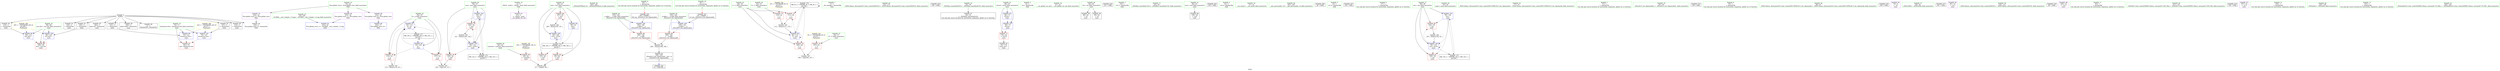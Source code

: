 digraph "SVFG" {
	label="SVFG";

	Node0x55b9a2e2f2a0 [shape=record,color=grey,label="{NodeID: 0\nNullPtr}"];
	Node0x55b9a2e2f2a0 -> Node0x55b9a2e4a110[style=solid];
	Node0x55b9a2e2f2a0 -> Node0x55b9a2e4a210[style=solid];
	Node0x55b9a2e2f2a0 -> Node0x55b9a2e4a2e0[style=solid];
	Node0x55b9a2e2f2a0 -> Node0x55b9a2e4a3b0[style=solid];
	Node0x55b9a2e2f2a0 -> Node0x55b9a2e4a480[style=solid];
	Node0x55b9a2e2f2a0 -> Node0x55b9a2e4a550[style=solid];
	Node0x55b9a2e2f2a0 -> Node0x55b9a2e4a620[style=solid];
	Node0x55b9a2e2f2a0 -> Node0x55b9a2e4a6f0[style=solid];
	Node0x55b9a2e2f2a0 -> Node0x55b9a2e4a7c0[style=solid];
	Node0x55b9a2e2f2a0 -> Node0x55b9a2e4c620[style=solid];
	Node0x55b9a2e49190 [shape=record,color=blue,label="{NodeID: 97\n54\<--115\nji\<--inc\nmain\n}"];
	Node0x55b9a2e49190 -> Node0x55b9a2e4b8c0[style=dashed];
	Node0x55b9a2e49190 -> Node0x55b9a2e4b990[style=dashed];
	Node0x55b9a2e49190 -> Node0x55b9a2e49190[style=dashed];
	Node0x55b9a2e49190 -> Node0x55b9a2e57510[style=dashed];
	Node0x55b9a2e472a0 [shape=record,color=green,label="{NodeID: 14\n4\<--6\n_ZStL8__ioinit\<--_ZStL8__ioinit_field_insensitive\nGlob }"];
	Node0x55b9a2e472a0 -> Node0x55b9a2e4ada0[style=solid];
	Node0x55b9a2e47e70 [shape=record,color=green,label="{NodeID: 28\n60\<--61\ntest\<--test_field_insensitive\nmain\n}"];
	Node0x55b9a2e47e70 -> Node0x55b9a2e4bda0[style=solid];
	Node0x55b9a2e47e70 -> Node0x55b9a2e4be70[style=solid];
	Node0x55b9a2e47e70 -> Node0x55b9a2e4bf40[style=solid];
	Node0x55b9a2e47e70 -> Node0x55b9a2e4c7f0[style=solid];
	Node0x55b9a2e47e70 -> Node0x55b9a2e4d9e0[style=solid];
	Node0x55b9a2e48b50 [shape=record,color=green,label="{NodeID: 42\n164\<--165\n_ZNSolsEPFRSoS_E\<--_ZNSolsEPFRSoS_E_field_insensitive\n}"];
	Node0x55b9a2e69fb0 [shape=record,color=black,label="{NodeID: 222\n79 = PHI(189, )\n}"];
	Node0x55b9a2e4a7c0 [shape=record,color=black,label="{NodeID: 56\n183\<--3\nlpad.val29\<--dummyVal\nmain\n}"];
	Node0x55b9a2e4b3b0 [shape=record,color=purple,label="{NodeID: 70\n234\<--16\nllvm.global_ctors_2\<--llvm.global_ctors\nGlob }"];
	Node0x55b9a2e4b3b0 -> Node0x55b9a2e4c620[style=solid];
	Node0x55b9a2e51ac0 [shape=record,color=grey,label="{NodeID: 167\n108 = cmp(106, 107, )\n}"];
	Node0x55b9a2e4bf40 [shape=record,color=red,label="{NodeID: 84\n167\<--60\n\<--test\nmain\n}"];
	Node0x55b9a2e4bf40 -> Node0x55b9a2e51040[style=solid];
	Node0x55b9a2e309c0 [shape=record,color=green,label="{NodeID: 1\n7\<--1\n__dso_handle\<--dummyObj\nGlob }"];
	Node0x55b9a2e49260 [shape=record,color=blue,label="{NodeID: 98\n68\<--119\nexn.slot\<--\nmain\n}"];
	Node0x55b9a2e49260 -> Node0x55b9a2e4c0e0[style=dashed];
	Node0x55b9a2e47330 [shape=record,color=green,label="{NodeID: 15\n16\<--20\nllvm.global_ctors\<--llvm.global_ctors_field_insensitive\nGlob }"];
	Node0x55b9a2e47330 -> Node0x55b9a2e4b1b0[style=solid];
	Node0x55b9a2e47330 -> Node0x55b9a2e4b2b0[style=solid];
	Node0x55b9a2e47330 -> Node0x55b9a2e4b3b0[style=solid];
	Node0x55b9a2e47f40 [shape=record,color=green,label="{NodeID: 29\n62\<--63\nnumtest\<--numtest_field_insensitive\nmain\n}"];
	Node0x55b9a2e47f40 -> Node0x55b9a2e4c010[style=solid];
	Node0x55b9a2e48c50 [shape=record,color=green,label="{NodeID: 43\n174\<--175\n_ZNSt14basic_ifstreamIcSt11char_traitsIcEED1Ev\<--_ZNSt14basic_ifstreamIcSt11char_traitsIcEED1Ev_field_insensitive\n}"];
	Node0x55b9a2e6a1e0 [shape=record,color=black,label="{NodeID: 223\n100 = PHI()\n}"];
	Node0x55b9a2e4a890 [shape=record,color=black,label="{NodeID: 57\n29\<--30\n\<--_ZNSt8ios_base4InitD1Ev\nCan only get source location for instruction, argument, global var or function.}"];
	Node0x55b9a2e4b4b0 [shape=record,color=red,label="{NodeID: 71\n176\<--46\n\<--retval\nmain\n}"];
	Node0x55b9a2e4b4b0 -> Node0x55b9a2e4ac00[style=solid];
	Node0x55b9a2e4c010 [shape=record,color=red,label="{NodeID: 85\n96\<--62\n\<--numtest\nmain\n}"];
	Node0x55b9a2e4c010 -> Node0x55b9a2e51940[style=solid];
	Node0x55b9a2e2fd90 [shape=record,color=green,label="{NodeID: 2\n8\<--1\n.str\<--dummyObj\nGlob }"];
	Node0x55b9a2e49330 [shape=record,color=blue,label="{NodeID: 99\n70\<--121\nehselector.slot\<--\nmain\n}"];
	Node0x55b9a2e49330 -> Node0x55b9a2e4c1b0[style=dashed];
	Node0x55b9a2e473c0 [shape=record,color=green,label="{NodeID: 16\n21\<--22\n__cxx_global_var_init\<--__cxx_global_var_init_field_insensitive\n}"];
	Node0x55b9a2e48010 [shape=record,color=green,label="{NodeID: 30\n64\<--65\ncin\<--cin_field_insensitive\nmain\n}"];
	Node0x55b9a2e48010 -> Node0x55b9a2e4a990[style=solid];
	Node0x55b9a2e48010 -> Node0x55b9a2e4aa60[style=solid];
	Node0x55b9a2e48d50 [shape=record,color=green,label="{NodeID: 44\n192\<--193\n__a.addr\<--__a.addr_field_insensitive\n_ZStorSt13_Ios_OpenmodeS_\n}"];
	Node0x55b9a2e48d50 -> Node0x55b9a2e4c280[style=solid];
	Node0x55b9a2e48d50 -> Node0x55b9a2e4db80[style=solid];
	Node0x55b9a2e6a2b0 [shape=record,color=black,label="{NodeID: 224\n101 = PHI()\n}"];
	Node0x55b9a2e4a990 [shape=record,color=black,label="{NodeID: 58\n88\<--64\n\<--cin\nmain\n}"];
	Node0x55b9a2e4b580 [shape=record,color=red,label="{NodeID: 72\n106\<--48\n\<--L\nmain\n}"];
	Node0x55b9a2e4b580 -> Node0x55b9a2e51ac0[style=solid];
	Node0x55b9a2e4c0e0 [shape=record,color=red,label="{NodeID: 86\n180\<--68\nexn\<--exn.slot\nmain\n}"];
	Node0x55b9a2e30f70 [shape=record,color=green,label="{NodeID: 3\n10\<--1\n.str.1\<--dummyObj\nGlob }"];
	Node0x55b9a2e49400 [shape=record,color=blue,label="{NodeID: 100\n68\<--125\nexn.slot\<--\nmain\n}"];
	Node0x55b9a2e49400 -> Node0x55b9a2e4c0e0[style=dashed];
	Node0x55b9a2e474c0 [shape=record,color=green,label="{NodeID: 17\n25\<--26\n_ZNSt8ios_base4InitC1Ev\<--_ZNSt8ios_base4InitC1Ev_field_insensitive\n}"];
	Node0x55b9a2e4cdf0 [shape=record,color=yellow,style=double,label="{NodeID: 197\n18V_1 = ENCHI(MR_18V_0)\npts\{63 \}\nFun[main]}"];
	Node0x55b9a2e4cdf0 -> Node0x55b9a2e4c010[style=dashed];
	Node0x55b9a2e480e0 [shape=record,color=green,label="{NodeID: 31\n66\<--67\ncout\<--cout_field_insensitive\nmain\n}"];
	Node0x55b9a2e480e0 -> Node0x55b9a2e4ab30[style=solid];
	Node0x55b9a2e48e20 [shape=record,color=green,label="{NodeID: 45\n194\<--195\n__b.addr\<--__b.addr_field_insensitive\n_ZStorSt13_Ios_OpenmodeS_\n}"];
	Node0x55b9a2e48e20 -> Node0x55b9a2e4c350[style=solid];
	Node0x55b9a2e48e20 -> Node0x55b9a2e4dc50[style=solid];
	Node0x55b9a2e6a380 [shape=record,color=black,label="{NodeID: 225\n102 = PHI()\n}"];
	Node0x55b9a2e4aa60 [shape=record,color=black,label="{NodeID: 59\n99\<--64\n\<--cin\nmain\n}"];
	Node0x55b9a2e4b650 [shape=record,color=red,label="{NodeID: 73\n111\<--48\n\<--L\nmain\n}"];
	Node0x55b9a2e4b650 -> Node0x55b9a2e514c0[style=solid];
	Node0x55b9a2e57010 [shape=record,color=black,label="{NodeID: 170\nMR_4V_2 = PHI(MR_4V_3, MR_4V_1, )\npts\{49 \}\n}"];
	Node0x55b9a2e57010 -> Node0x55b9a2e4b580[style=dashed];
	Node0x55b9a2e57010 -> Node0x55b9a2e4b650[style=dashed];
	Node0x55b9a2e57010 -> Node0x55b9a2e490c0[style=dashed];
	Node0x55b9a2e57010 -> Node0x55b9a2e57010[style=dashed];
	Node0x55b9a2e4c1b0 [shape=record,color=red,label="{NodeID: 87\n181\<--70\nsel\<--ehselector.slot\nmain\n}"];
	Node0x55b9a2e31000 [shape=record,color=green,label="{NodeID: 4\n12\<--1\n.str.2\<--dummyObj\nGlob }"];
	Node0x55b9a2e494d0 [shape=record,color=blue,label="{NodeID: 101\n70\<--127\nehselector.slot\<--\nmain\n}"];
	Node0x55b9a2e494d0 -> Node0x55b9a2e4c1b0[style=dashed];
	Node0x55b9a2e475c0 [shape=record,color=green,label="{NodeID: 18\n31\<--32\n__cxa_atexit\<--__cxa_atexit_field_insensitive\n}"];
	Node0x55b9a2e4ced0 [shape=record,color=yellow,style=double,label="{NodeID: 198\n20V_1 = ENCHI(MR_20V_0)\npts\{69 \}\nFun[main]}"];
	Node0x55b9a2e4ced0 -> Node0x55b9a2e49260[style=dashed];
	Node0x55b9a2e4ced0 -> Node0x55b9a2e49400[style=dashed];
	Node0x55b9a2e481b0 [shape=record,color=green,label="{NodeID: 32\n68\<--69\nexn.slot\<--exn.slot_field_insensitive\nmain\n}"];
	Node0x55b9a2e481b0 -> Node0x55b9a2e4c0e0[style=solid];
	Node0x55b9a2e481b0 -> Node0x55b9a2e49260[style=solid];
	Node0x55b9a2e481b0 -> Node0x55b9a2e49400[style=solid];
	Node0x55b9a2e48ef0 [shape=record,color=green,label="{NodeID: 46\n202\<--203\n__gxx_personality_v0\<--__gxx_personality_v0_field_insensitive\n}"];
	Node0x55b9a2e6a450 [shape=record,color=black,label="{NodeID: 226\n28 = PHI()\n}"];
	Node0x55b9a2e4ab30 [shape=record,color=black,label="{NodeID: 60\n148\<--66\n\<--cout\nmain\n}"];
	Node0x55b9a2e4b720 [shape=record,color=red,label="{NodeID: 74\n107\<--50\n\<--P\nmain\n}"];
	Node0x55b9a2e4b720 -> Node0x55b9a2e51ac0[style=solid];
	Node0x55b9a2e57510 [shape=record,color=black,label="{NodeID: 171\nMR_10V_2 = PHI(MR_10V_4, MR_10V_1, )\npts\{55 \}\n}"];
	Node0x55b9a2e57510 -> Node0x55b9a2e4c8c0[style=dashed];
	Node0x55b9a2e4c280 [shape=record,color=red,label="{NodeID: 88\n198\<--192\n\<--__a.addr\n_ZStorSt13_Ios_OpenmodeS_\n}"];
	Node0x55b9a2e4c280 -> Node0x55b9a2e511c0[style=solid];
	Node0x55b9a2e31090 [shape=record,color=green,label="{NodeID: 5\n14\<--1\n.str.3\<--dummyObj\nGlob }"];
	Node0x55b9a2e495a0 [shape=record,color=blue,label="{NodeID: 102\n56\<--93\nnow\<--\nmain\n}"];
	Node0x55b9a2e495a0 -> Node0x55b9a2e4ba60[style=dashed];
	Node0x55b9a2e495a0 -> Node0x55b9a2e4bb30[style=dashed];
	Node0x55b9a2e495a0 -> Node0x55b9a2e49740[style=dashed];
	Node0x55b9a2e495a0 -> Node0x55b9a2e57a10[style=dashed];
	Node0x55b9a2e476c0 [shape=record,color=green,label="{NodeID: 19\n30\<--36\n_ZNSt8ios_base4InitD1Ev\<--_ZNSt8ios_base4InitD1Ev_field_insensitive\n}"];
	Node0x55b9a2e476c0 -> Node0x55b9a2e4a890[style=solid];
	Node0x55b9a2e4d7c0 [shape=record,color=yellow,style=double,label="{NodeID: 199\n22V_1 = ENCHI(MR_22V_0)\npts\{71 \}\nFun[main]}"];
	Node0x55b9a2e4d7c0 -> Node0x55b9a2e49330[style=dashed];
	Node0x55b9a2e4d7c0 -> Node0x55b9a2e494d0[style=dashed];
	Node0x55b9a2e48280 [shape=record,color=green,label="{NodeID: 33\n70\<--71\nehselector.slot\<--ehselector.slot_field_insensitive\nmain\n}"];
	Node0x55b9a2e48280 -> Node0x55b9a2e4c1b0[style=solid];
	Node0x55b9a2e48280 -> Node0x55b9a2e49330[style=solid];
	Node0x55b9a2e48280 -> Node0x55b9a2e494d0[style=solid];
	Node0x55b9a2e48ff0 [shape=record,color=green,label="{NodeID: 47\n18\<--228\n_GLOBAL__sub_I_dzzjzh_1_0.cpp\<--_GLOBAL__sub_I_dzzjzh_1_0.cpp_field_insensitive\n}"];
	Node0x55b9a2e48ff0 -> Node0x55b9a2e4c520[style=solid];
	Node0x55b9a2e6a520 [shape=record,color=black,label="{NodeID: 227\n154 = PHI()\n}"];
	Node0x55b9a2e4ac00 [shape=record,color=black,label="{NodeID: 61\n45\<--176\nmain_ret\<--\nmain\n}"];
	Node0x55b9a2e4b7f0 [shape=record,color=red,label="{NodeID: 75\n110\<--52\n\<--C\nmain\n}"];
	Node0x55b9a2e4b7f0 -> Node0x55b9a2e514c0[style=solid];
	Node0x55b9a2e57a10 [shape=record,color=black,label="{NodeID: 172\nMR_12V_2 = PHI(MR_12V_4, MR_12V_1, )\npts\{57 \}\n}"];
	Node0x55b9a2e57a10 -> Node0x55b9a2e495a0[style=dashed];
	Node0x55b9a2e4c350 [shape=record,color=red,label="{NodeID: 89\n199\<--194\n\<--__b.addr\n_ZStorSt13_Ios_OpenmodeS_\n}"];
	Node0x55b9a2e4c350 -> Node0x55b9a2e511c0[style=solid];
	Node0x55b9a2e2f720 [shape=record,color=green,label="{NodeID: 6\n17\<--1\n\<--dummyObj\nCan only get source location for instruction, argument, global var or function.}"];
	Node0x55b9a2e49670 [shape=record,color=blue,label="{NodeID: 103\n58\<--104\nans\<--\nmain\n}"];
	Node0x55b9a2e49670 -> Node0x55b9a2e4bc00[style=dashed];
	Node0x55b9a2e49670 -> Node0x55b9a2e4bcd0[style=dashed];
	Node0x55b9a2e49670 -> Node0x55b9a2e49810[style=dashed];
	Node0x55b9a2e49670 -> Node0x55b9a2e57f10[style=dashed];
	Node0x55b9a2e477c0 [shape=record,color=green,label="{NodeID: 20\n43\<--44\nmain\<--main_field_insensitive\n}"];
	Node0x55b9a2e48350 [shape=record,color=green,label="{NodeID: 34\n77\<--78\n_ZNSt14basic_ifstreamIcSt11char_traitsIcEEC1EPKcSt13_Ios_Openmode\<--_ZNSt14basic_ifstreamIcSt11char_traitsIcEEC1EPKcSt13_Ios_Openmode_field_insensitive\n}"];
	Node0x55b9a2e4a110 [shape=record,color=black,label="{NodeID: 48\n2\<--3\ndummyVal\<--dummyVal\n}"];
	Node0x55b9a2e4acd0 [shape=record,color=black,label="{NodeID: 62\n189\<--200\n_ZStorSt13_Ios_OpenmodeS__ret\<--or\n_ZStorSt13_Ios_OpenmodeS_\n|{<s0>4}}"];
	Node0x55b9a2e4acd0:s0 -> Node0x55b9a2e69fb0[style=solid,color=blue];
	Node0x55b9a2e49f60 [shape=record,color=grey,label="{NodeID: 159\n141 = Binary(140, 142, )\n}"];
	Node0x55b9a2e49f60 -> Node0x55b9a2e49740[style=solid];
	Node0x55b9a2e4b8c0 [shape=record,color=red,label="{NodeID: 76\n114\<--54\n\<--ji\nmain\n}"];
	Node0x55b9a2e4b8c0 -> Node0x55b9a2e51340[style=solid];
	Node0x55b9a2e57f10 [shape=record,color=black,label="{NodeID: 173\nMR_14V_2 = PHI(MR_14V_4, MR_14V_1, )\npts\{59 \}\n}"];
	Node0x55b9a2e57f10 -> Node0x55b9a2e49670[style=dashed];
	Node0x55b9a2e4c420 [shape=record,color=blue,label="{NodeID: 90\n232\<--17\nllvm.global_ctors_0\<--\nGlob }"];
	Node0x55b9a2e2f7b0 [shape=record,color=green,label="{NodeID: 7\n73\<--1\n\<--dummyObj\nCan only get source location for instruction, argument, global var or function.}"];
	Node0x55b9a2e49740 [shape=record,color=blue,label="{NodeID: 104\n56\<--141\nnow\<--mul15\nmain\n}"];
	Node0x55b9a2e49740 -> Node0x55b9a2e4ba60[style=dashed];
	Node0x55b9a2e49740 -> Node0x55b9a2e4bb30[style=dashed];
	Node0x55b9a2e49740 -> Node0x55b9a2e49740[style=dashed];
	Node0x55b9a2e49740 -> Node0x55b9a2e57a10[style=dashed];
	Node0x55b9a2e478c0 [shape=record,color=green,label="{NodeID: 21\n46\<--47\nretval\<--retval_field_insensitive\nmain\n}"];
	Node0x55b9a2e478c0 -> Node0x55b9a2e4b4b0[style=solid];
	Node0x55b9a2e478c0 -> Node0x55b9a2e4c720[style=solid];
	Node0x55b9a2e478c0 -> Node0x55b9a2e4dab0[style=solid];
	Node0x55b9a2e48450 [shape=record,color=green,label="{NodeID: 35\n82\<--83\n_ZStorSt13_Ios_OpenmodeS_\<--_ZStorSt13_Ios_OpenmodeS__field_insensitive\n}"];
	Node0x55b9a2e68450 [shape=record,color=black,label="{NodeID: 215\n158 = PHI()\n}"];
	Node0x55b9a2e4a210 [shape=record,color=black,label="{NodeID: 49\n118\<--3\n\<--dummyVal\nmain\n}"];
	Node0x55b9a2e4ada0 [shape=record,color=purple,label="{NodeID: 63\n27\<--4\n\<--_ZStL8__ioinit\n__cxx_global_var_init\n}"];
	Node0x55b9a2e51040 [shape=record,color=grey,label="{NodeID: 160\n168 = Binary(167, 93, )\n}"];
	Node0x55b9a2e51040 -> Node0x55b9a2e4d9e0[style=solid];
	Node0x55b9a2e4b990 [shape=record,color=red,label="{NodeID: 77\n137\<--54\n\<--ji\nmain\n}"];
	Node0x55b9a2e4b990 -> Node0x55b9a2e517c0[style=solid];
	Node0x55b9a2e58410 [shape=record,color=black,label="{NodeID: 174\nMR_16V_3 = PHI(MR_16V_4, MR_16V_2, )\npts\{61 \}\n}"];
	Node0x55b9a2e58410 -> Node0x55b9a2e4bda0[style=dashed];
	Node0x55b9a2e58410 -> Node0x55b9a2e4be70[style=dashed];
	Node0x55b9a2e58410 -> Node0x55b9a2e4bf40[style=dashed];
	Node0x55b9a2e58410 -> Node0x55b9a2e4d9e0[style=dashed];
	Node0x55b9a2e4c520 [shape=record,color=blue,label="{NodeID: 91\n233\<--18\nllvm.global_ctors_1\<--_GLOBAL__sub_I_dzzjzh_1_0.cpp\nGlob }"];
	Node0x55b9a2e2f840 [shape=record,color=green,label="{NodeID: 8\n76\<--1\n\<--dummyObj\nCan only get source location for instruction, argument, global var or function.}"];
	Node0x55b9a2e49810 [shape=record,color=blue,label="{NodeID: 105\n58\<--145\nans\<--inc16\nmain\n}"];
	Node0x55b9a2e49810 -> Node0x55b9a2e4bc00[style=dashed];
	Node0x55b9a2e49810 -> Node0x55b9a2e4bcd0[style=dashed];
	Node0x55b9a2e49810 -> Node0x55b9a2e49810[style=dashed];
	Node0x55b9a2e49810 -> Node0x55b9a2e57f10[style=dashed];
	Node0x55b9a2e47990 [shape=record,color=green,label="{NodeID: 22\n48\<--49\nL\<--L_field_insensitive\nmain\n}"];
	Node0x55b9a2e47990 -> Node0x55b9a2e4b580[style=solid];
	Node0x55b9a2e47990 -> Node0x55b9a2e4b650[style=solid];
	Node0x55b9a2e47990 -> Node0x55b9a2e490c0[style=solid];
	Node0x55b9a2e48550 [shape=record,color=green,label="{NodeID: 36\n86\<--87\n_ZNSt14basic_ofstreamIcSt11char_traitsIcEEC1EPKcSt13_Ios_Openmode\<--_ZNSt14basic_ofstreamIcSt11char_traitsIcEEC1EPKcSt13_Ios_Openmode_field_insensitive\n}"];
	Node0x55b9a2e685b0 [shape=record,color=black,label="{NodeID: 216\n160 = PHI()\n}"];
	Node0x55b9a2e4a2e0 [shape=record,color=black,label="{NodeID: 50\n119\<--3\n\<--dummyVal\nmain\n}"];
	Node0x55b9a2e4a2e0 -> Node0x55b9a2e49260[style=solid];
	Node0x55b9a2e4ae70 [shape=record,color=purple,label="{NodeID: 64\n74\<--8\n\<--.str\nmain\n}"];
	Node0x55b9a2e511c0 [shape=record,color=grey,label="{NodeID: 161\n200 = Binary(198, 199, )\n}"];
	Node0x55b9a2e511c0 -> Node0x55b9a2e4acd0[style=solid];
	Node0x55b9a2e4ba60 [shape=record,color=red,label="{NodeID: 78\n136\<--56\n\<--now\nmain\n}"];
	Node0x55b9a2e4ba60 -> Node0x55b9a2e517c0[style=solid];
	Node0x55b9a2e4c620 [shape=record,color=blue, style = dotted,label="{NodeID: 92\n234\<--3\nllvm.global_ctors_2\<--dummyVal\nGlob }"];
	Node0x55b9a2e2f8d0 [shape=record,color=green,label="{NodeID: 9\n80\<--1\n\<--dummyObj\nCan only get source location for instruction, argument, global var or function.|{<s0>4}}"];
	Node0x55b9a2e2f8d0:s0 -> Node0x55b9a2e695a0[style=solid,color=red];
	Node0x55b9a2e4d9e0 [shape=record,color=blue,label="{NodeID: 106\n60\<--168\ntest\<--inc28\nmain\n}"];
	Node0x55b9a2e4d9e0 -> Node0x55b9a2e58410[style=dashed];
	Node0x55b9a2e47a60 [shape=record,color=green,label="{NodeID: 23\n50\<--51\nP\<--P_field_insensitive\nmain\n}"];
	Node0x55b9a2e47a60 -> Node0x55b9a2e4b720[style=solid];
	Node0x55b9a2e48650 [shape=record,color=green,label="{NodeID: 37\n90\<--91\n_ZNSirsERx\<--_ZNSirsERx_field_insensitive\n}"];
	Node0x55b9a2e692d0 [shape=record,color=black,label="{NodeID: 217\n161 = PHI()\n}"];
	Node0x55b9a2e4a3b0 [shape=record,color=black,label="{NodeID: 51\n121\<--3\n\<--dummyVal\nmain\n}"];
	Node0x55b9a2e4a3b0 -> Node0x55b9a2e49330[style=solid];
	Node0x55b9a2e4af40 [shape=record,color=purple,label="{NodeID: 65\n84\<--10\n\<--.str.1\nmain\n}"];
	Node0x55b9a2e51340 [shape=record,color=grey,label="{NodeID: 162\n115 = Binary(114, 93, )\n}"];
	Node0x55b9a2e51340 -> Node0x55b9a2e49190[style=solid];
	Node0x55b9a2e4bb30 [shape=record,color=red,label="{NodeID: 79\n140\<--56\n\<--now\nmain\n}"];
	Node0x55b9a2e4bb30 -> Node0x55b9a2e49f60[style=solid];
	Node0x55b9a2e4c720 [shape=record,color=blue,label="{NodeID: 93\n46\<--73\nretval\<--\nmain\n}"];
	Node0x55b9a2e4c720 -> Node0x55b9a2e4dab0[style=dashed];
	Node0x55b9a2e304c0 [shape=record,color=green,label="{NodeID: 10\n81\<--1\n\<--dummyObj\nCan only get source location for instruction, argument, global var or function.|{<s0>4}}"];
	Node0x55b9a2e304c0:s0 -> Node0x55b9a2e69730[style=solid,color=red];
	Node0x55b9a2e4dab0 [shape=record,color=blue,label="{NodeID: 107\n46\<--73\nretval\<--\nmain\n}"];
	Node0x55b9a2e4dab0 -> Node0x55b9a2e4b4b0[style=dashed];
	Node0x55b9a2e47b30 [shape=record,color=green,label="{NodeID: 24\n52\<--53\nC\<--C_field_insensitive\nmain\n}"];
	Node0x55b9a2e47b30 -> Node0x55b9a2e4b7f0[style=solid];
	Node0x55b9a2e48750 [shape=record,color=green,label="{NodeID: 38\n130\<--131\n_ZNSt14basic_ofstreamIcSt11char_traitsIcEED1Ev\<--_ZNSt14basic_ofstreamIcSt11char_traitsIcEED1Ev_field_insensitive\n}"];
	Node0x55b9a2e693a0 [shape=record,color=black,label="{NodeID: 218\n89 = PHI()\n}"];
	Node0x55b9a2e4a480 [shape=record,color=black,label="{NodeID: 52\n124\<--3\n\<--dummyVal\nmain\n}"];
	Node0x55b9a2e4b010 [shape=record,color=purple,label="{NodeID: 66\n149\<--12\n\<--.str.2\nmain\n}"];
	Node0x55b9a2e514c0 [shape=record,color=grey,label="{NodeID: 163\n112 = Binary(111, 110, )\n}"];
	Node0x55b9a2e514c0 -> Node0x55b9a2e490c0[style=solid];
	Node0x55b9a2e4bc00 [shape=record,color=red,label="{NodeID: 80\n144\<--58\n\<--ans\nmain\n}"];
	Node0x55b9a2e4bc00 -> Node0x55b9a2e51640[style=solid];
	Node0x55b9a2e4c7f0 [shape=record,color=blue,label="{NodeID: 94\n60\<--93\ntest\<--\nmain\n}"];
	Node0x55b9a2e4c7f0 -> Node0x55b9a2e58410[style=dashed];
	Node0x55b9a2e30590 [shape=record,color=green,label="{NodeID: 11\n93\<--1\n\<--dummyObj\nCan only get source location for instruction, argument, global var or function.}"];
	Node0x55b9a2e5da60 [shape=record,color=yellow,style=double,label="{NodeID: 191\n6V_1 = ENCHI(MR_6V_0)\npts\{51 \}\nFun[main]}"];
	Node0x55b9a2e5da60 -> Node0x55b9a2e4b720[style=dashed];
	Node0x55b9a2e4db80 [shape=record,color=blue,label="{NodeID: 108\n192\<--190\n__a.addr\<--__a\n_ZStorSt13_Ios_OpenmodeS_\n}"];
	Node0x55b9a2e4db80 -> Node0x55b9a2e4c280[style=dashed];
	Node0x55b9a2e47c00 [shape=record,color=green,label="{NodeID: 25\n54\<--55\nji\<--ji_field_insensitive\nmain\n}"];
	Node0x55b9a2e47c00 -> Node0x55b9a2e4b8c0[style=solid];
	Node0x55b9a2e47c00 -> Node0x55b9a2e4b990[style=solid];
	Node0x55b9a2e47c00 -> Node0x55b9a2e4c8c0[style=solid];
	Node0x55b9a2e47c00 -> Node0x55b9a2e49190[style=solid];
	Node0x55b9a2e48850 [shape=record,color=green,label="{NodeID: 39\n151\<--152\n_ZStlsISt11char_traitsIcEERSt13basic_ostreamIcT_ES5_PKc\<--_ZStlsISt11char_traitsIcEERSt13basic_ostreamIcT_ES5_PKc_field_insensitive\n}"];
	Node0x55b9a2e69470 [shape=record,color=black,label="{NodeID: 219\n150 = PHI()\n}"];
	Node0x55b9a2e4a550 [shape=record,color=black,label="{NodeID: 53\n125\<--3\n\<--dummyVal\nmain\n}"];
	Node0x55b9a2e4a550 -> Node0x55b9a2e49400[style=solid];
	Node0x55b9a2e4b0e0 [shape=record,color=purple,label="{NodeID: 67\n157\<--14\n\<--.str.3\nmain\n}"];
	Node0x55b9a2e51640 [shape=record,color=grey,label="{NodeID: 164\n145 = Binary(144, 93, )\n}"];
	Node0x55b9a2e51640 -> Node0x55b9a2e49810[style=solid];
	Node0x55b9a2e4bcd0 [shape=record,color=red,label="{NodeID: 81\n159\<--58\n\<--ans\nmain\n}"];
	Node0x55b9a2e4c8c0 [shape=record,color=blue,label="{NodeID: 95\n54\<--104\nji\<--\nmain\n}"];
	Node0x55b9a2e4c8c0 -> Node0x55b9a2e4b8c0[style=dashed];
	Node0x55b9a2e4c8c0 -> Node0x55b9a2e4b990[style=dashed];
	Node0x55b9a2e4c8c0 -> Node0x55b9a2e49190[style=dashed];
	Node0x55b9a2e4c8c0 -> Node0x55b9a2e57510[style=dashed];
	Node0x55b9a2e30660 [shape=record,color=green,label="{NodeID: 12\n104\<--1\n\<--dummyObj\nCan only get source location for instruction, argument, global var or function.}"];
	Node0x55b9a2e4c990 [shape=record,color=yellow,style=double,label="{NodeID: 192\n8V_1 = ENCHI(MR_8V_0)\npts\{53 \}\nFun[main]}"];
	Node0x55b9a2e4c990 -> Node0x55b9a2e4b7f0[style=dashed];
	Node0x55b9a2e4dc50 [shape=record,color=blue,label="{NodeID: 109\n194\<--191\n__b.addr\<--__b\n_ZStorSt13_Ios_OpenmodeS_\n}"];
	Node0x55b9a2e4dc50 -> Node0x55b9a2e4c350[style=dashed];
	Node0x55b9a2e47cd0 [shape=record,color=green,label="{NodeID: 26\n56\<--57\nnow\<--now_field_insensitive\nmain\n}"];
	Node0x55b9a2e47cd0 -> Node0x55b9a2e4ba60[style=solid];
	Node0x55b9a2e47cd0 -> Node0x55b9a2e4bb30[style=solid];
	Node0x55b9a2e47cd0 -> Node0x55b9a2e495a0[style=solid];
	Node0x55b9a2e47cd0 -> Node0x55b9a2e49740[style=solid];
	Node0x55b9a2e48950 [shape=record,color=green,label="{NodeID: 40\n155\<--156\n_ZNSolsEx\<--_ZNSolsEx_field_insensitive\n}"];
	Node0x55b9a2e695a0 [shape=record,color=black,label="{NodeID: 220\n190 = PHI(80, )\n0th arg _ZStorSt13_Ios_OpenmodeS_ }"];
	Node0x55b9a2e695a0 -> Node0x55b9a2e4db80[style=solid];
	Node0x55b9a2e4a620 [shape=record,color=black,label="{NodeID: 54\n127\<--3\n\<--dummyVal\nmain\n}"];
	Node0x55b9a2e4a620 -> Node0x55b9a2e494d0[style=solid];
	Node0x55b9a2e4b1b0 [shape=record,color=purple,label="{NodeID: 68\n232\<--16\nllvm.global_ctors_0\<--llvm.global_ctors\nGlob }"];
	Node0x55b9a2e4b1b0 -> Node0x55b9a2e4c420[style=solid];
	Node0x55b9a2e517c0 [shape=record,color=grey,label="{NodeID: 165\n138 = cmp(136, 137, )\n}"];
	Node0x55b9a2e4bda0 [shape=record,color=red,label="{NodeID: 82\n95\<--60\n\<--test\nmain\n}"];
	Node0x55b9a2e4bda0 -> Node0x55b9a2e51940[style=solid];
	Node0x55b9a2e490c0 [shape=record,color=blue,label="{NodeID: 96\n48\<--112\nL\<--mul\nmain\n}"];
	Node0x55b9a2e490c0 -> Node0x55b9a2e4b580[style=dashed];
	Node0x55b9a2e490c0 -> Node0x55b9a2e4b650[style=dashed];
	Node0x55b9a2e490c0 -> Node0x55b9a2e490c0[style=dashed];
	Node0x55b9a2e490c0 -> Node0x55b9a2e57010[style=dashed];
	Node0x55b9a2e30730 [shape=record,color=green,label="{NodeID: 13\n142\<--1\n\<--dummyObj\nCan only get source location for instruction, argument, global var or function.}"];
	Node0x55b9a2e47da0 [shape=record,color=green,label="{NodeID: 27\n58\<--59\nans\<--ans_field_insensitive\nmain\n}"];
	Node0x55b9a2e47da0 -> Node0x55b9a2e4bc00[style=solid];
	Node0x55b9a2e47da0 -> Node0x55b9a2e4bcd0[style=solid];
	Node0x55b9a2e47da0 -> Node0x55b9a2e49670[style=solid];
	Node0x55b9a2e47da0 -> Node0x55b9a2e49810[style=solid];
	Node0x55b9a2e48a50 [shape=record,color=green,label="{NodeID: 41\n162\<--163\n_ZSt4endlIcSt11char_traitsIcEERSt13basic_ostreamIT_T0_ES6_\<--_ZSt4endlIcSt11char_traitsIcEERSt13basic_ostreamIT_T0_ES6__field_insensitive\n}"];
	Node0x55b9a2e69730 [shape=record,color=black,label="{NodeID: 221\n191 = PHI(81, )\n1st arg _ZStorSt13_Ios_OpenmodeS_ }"];
	Node0x55b9a2e69730 -> Node0x55b9a2e4dc50[style=solid];
	Node0x55b9a2e4a6f0 [shape=record,color=black,label="{NodeID: 55\n182\<--3\nlpad.val\<--dummyVal\nmain\n}"];
	Node0x55b9a2e4b2b0 [shape=record,color=purple,label="{NodeID: 69\n233\<--16\nllvm.global_ctors_1\<--llvm.global_ctors\nGlob }"];
	Node0x55b9a2e4b2b0 -> Node0x55b9a2e4c520[style=solid];
	Node0x55b9a2e51940 [shape=record,color=grey,label="{NodeID: 166\n97 = cmp(95, 96, )\n}"];
	Node0x55b9a2e4be70 [shape=record,color=red,label="{NodeID: 83\n153\<--60\n\<--test\nmain\n}"];
}
